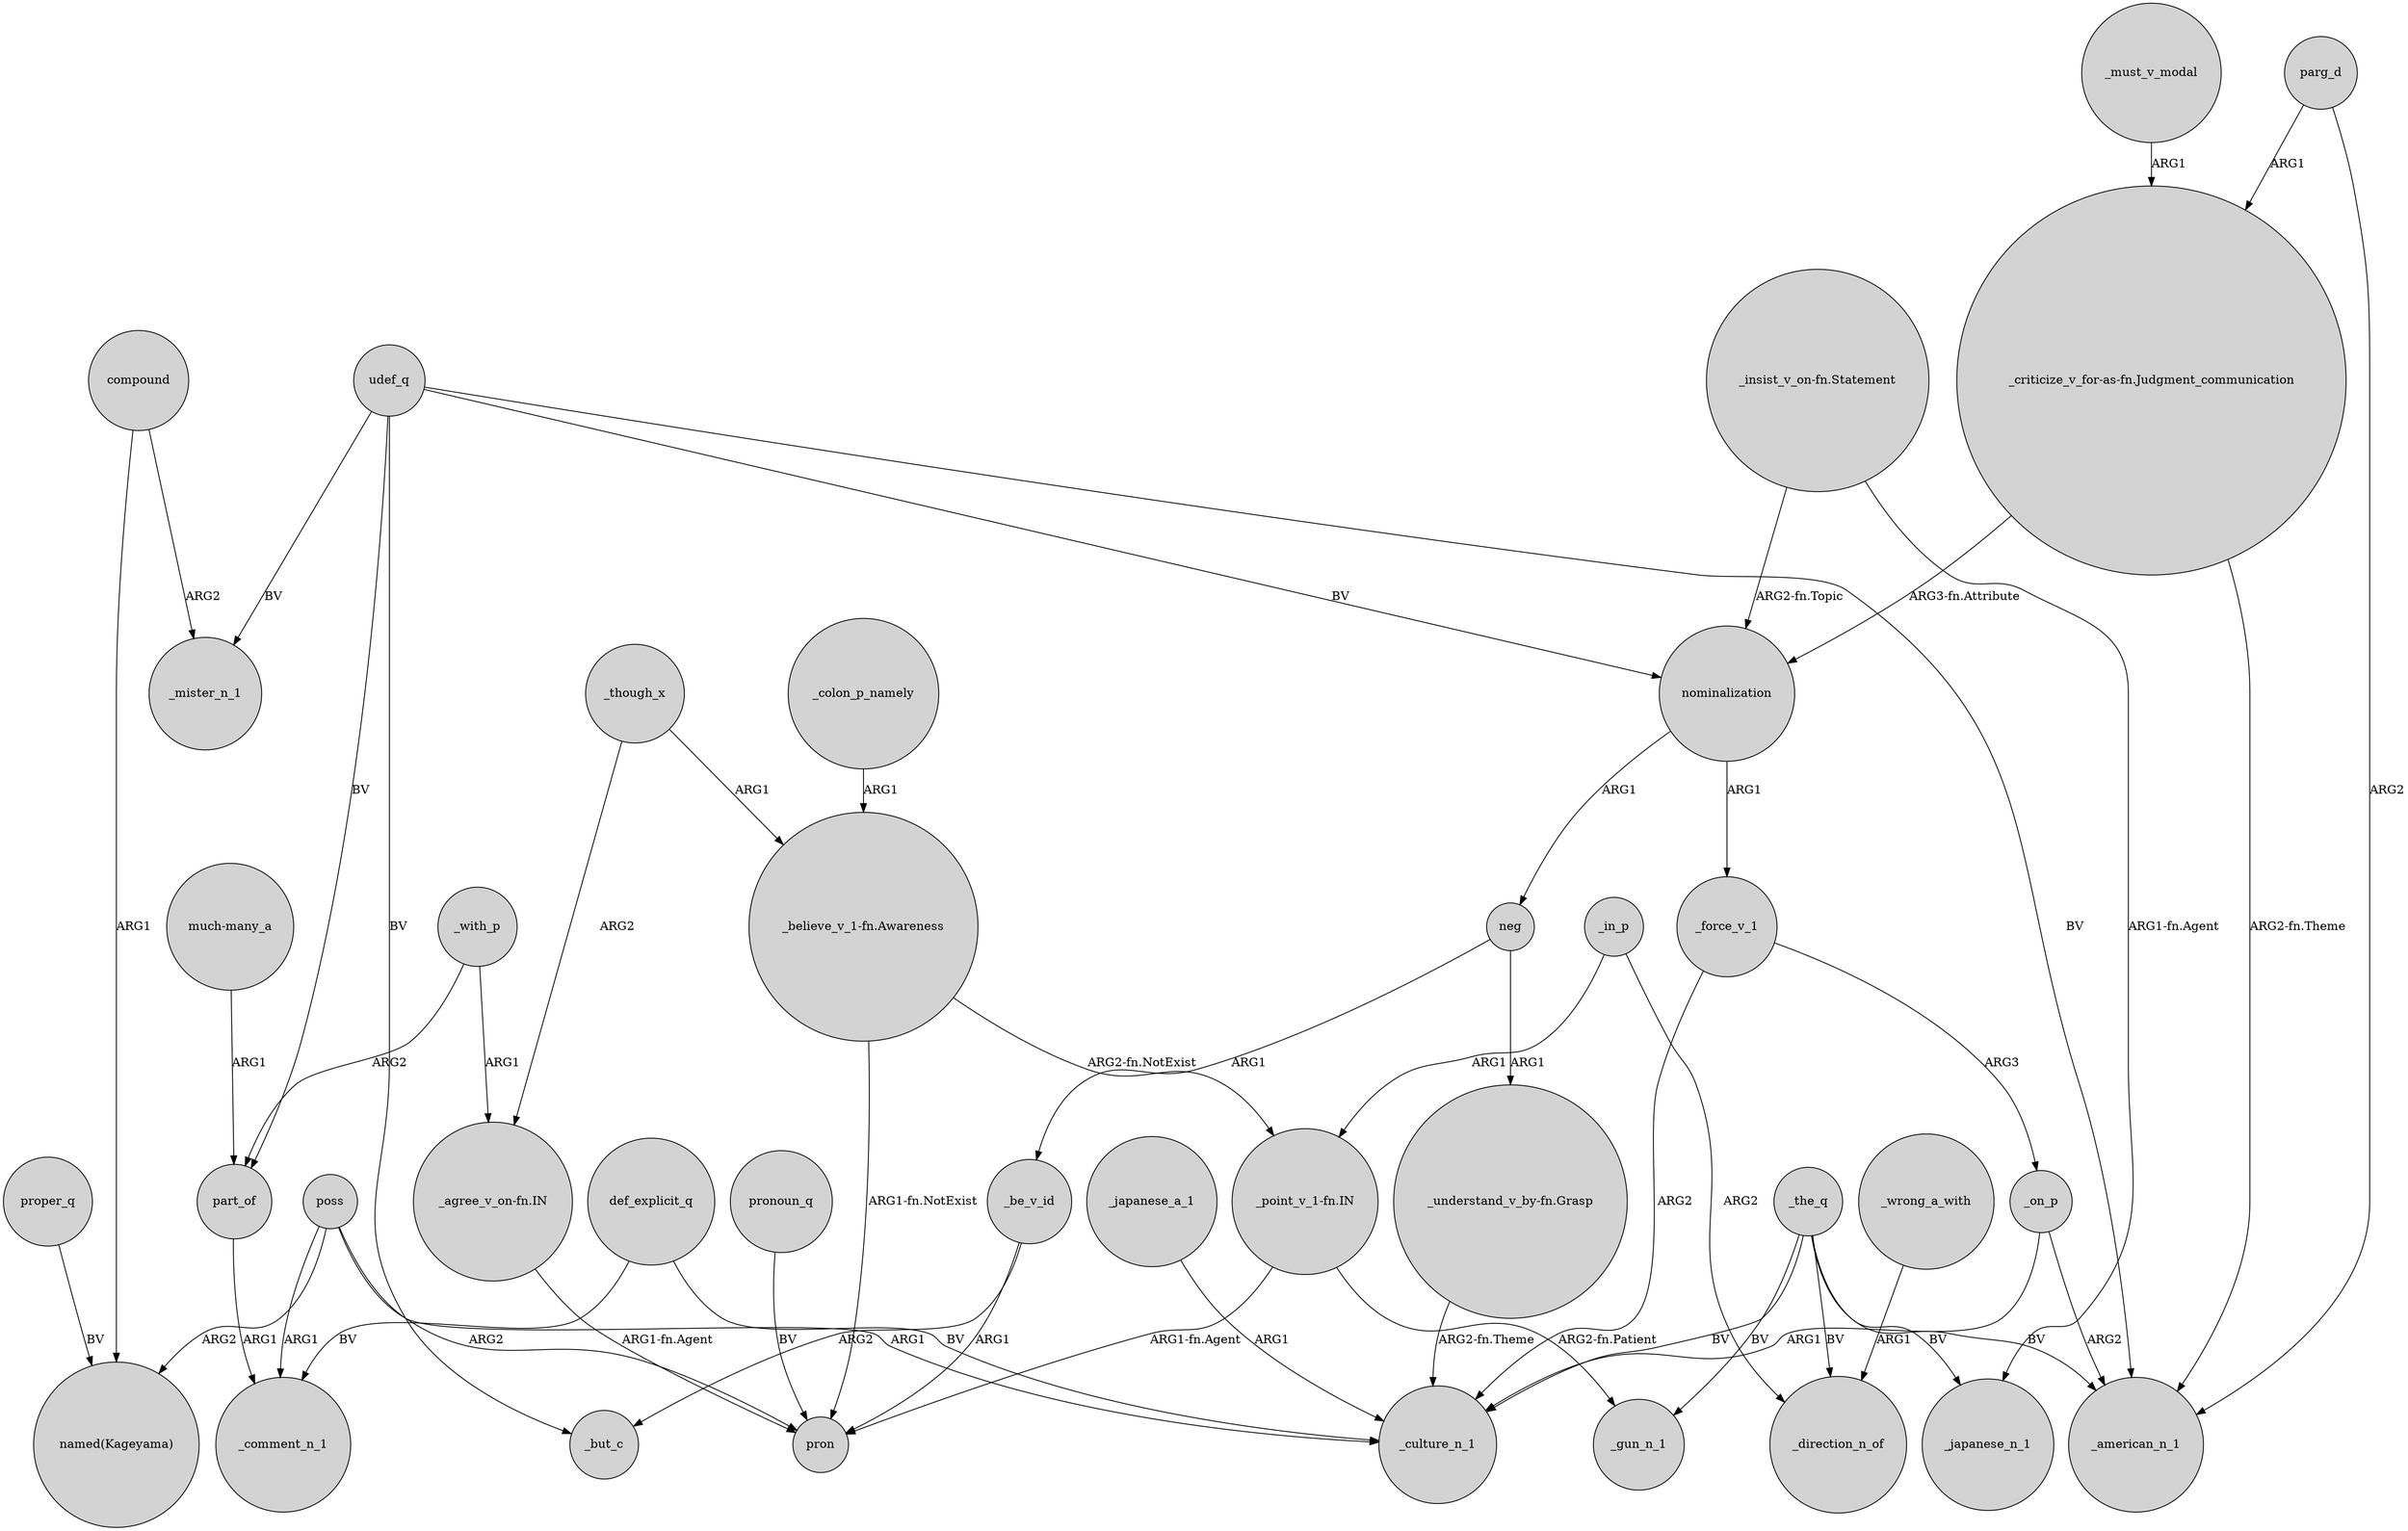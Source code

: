 digraph {
	node [shape=circle style=filled]
	poss -> _comment_n_1 [label=ARG1]
	udef_q -> part_of [label=BV]
	_force_v_1 -> _on_p [label=ARG3]
	compound -> "named(Kageyama)" [label=ARG1]
	poss -> pron [label=ARG2]
	"_believe_v_1-fn.Awareness" -> "_point_v_1-fn.IN" [label="ARG2-fn.NotExist"]
	_in_p -> _direction_n_of [label=ARG2]
	"much-many_a" -> part_of [label=ARG1]
	compound -> _mister_n_1 [label=ARG2]
	"_point_v_1-fn.IN" -> pron [label="ARG1-fn.Agent"]
	part_of -> _comment_n_1 [label=ARG1]
	udef_q -> _mister_n_1 [label=BV]
	_the_q -> _american_n_1 [label=BV]
	_the_q -> _gun_n_1 [label=BV]
	_wrong_a_with -> _direction_n_of [label=ARG1]
	_colon_p_namely -> "_believe_v_1-fn.Awareness" [label=ARG1]
	_though_x -> "_believe_v_1-fn.Awareness" [label=ARG1]
	_japanese_a_1 -> _culture_n_1 [label=ARG1]
	"_insist_v_on-fn.Statement" -> _japanese_n_1 [label="ARG1-fn.Agent"]
	_in_p -> "_point_v_1-fn.IN" [label=ARG1]
	"_point_v_1-fn.IN" -> _gun_n_1 [label="ARG2-fn.Patient"]
	_be_v_id -> pron [label=ARG1]
	"_insist_v_on-fn.Statement" -> nominalization [label="ARG2-fn.Topic"]
	_on_p -> _american_n_1 [label=ARG2]
	_with_p -> part_of [label=ARG2]
	"_criticize_v_for-as-fn.Judgment_communication" -> _american_n_1 [label="ARG2-fn.Theme"]
	_the_q -> _culture_n_1 [label=BV]
	"_criticize_v_for-as-fn.Judgment_communication" -> nominalization [label="ARG3-fn.Attribute"]
	def_explicit_q -> _culture_n_1 [label=BV]
	pronoun_q -> pron [label=BV]
	"_understand_v_by-fn.Grasp" -> _culture_n_1 [label="ARG2-fn.Theme"]
	_must_v_modal -> "_criticize_v_for-as-fn.Judgment_communication" [label=ARG1]
	_the_q -> _japanese_n_1 [label=BV]
	_on_p -> _culture_n_1 [label=ARG1]
	_with_p -> "_agree_v_on-fn.IN" [label=ARG1]
	neg -> "_understand_v_by-fn.Grasp" [label=ARG1]
	_the_q -> _direction_n_of [label=BV]
	proper_q -> "named(Kageyama)" [label=BV]
	udef_q -> nominalization [label=BV]
	nominalization -> neg [label=ARG1]
	def_explicit_q -> _comment_n_1 [label=BV]
	udef_q -> _american_n_1 [label=BV]
	parg_d -> _american_n_1 [label=ARG2]
	_force_v_1 -> _culture_n_1 [label=ARG2]
	neg -> _be_v_id [label=ARG1]
	_though_x -> "_agree_v_on-fn.IN" [label=ARG2]
	poss -> "named(Kageyama)" [label=ARG2]
	"_agree_v_on-fn.IN" -> pron [label="ARG1-fn.Agent"]
	nominalization -> _force_v_1 [label=ARG1]
	poss -> _culture_n_1 [label=ARG1]
	"_believe_v_1-fn.Awareness" -> pron [label="ARG1-fn.NotExist"]
	parg_d -> "_criticize_v_for-as-fn.Judgment_communication" [label=ARG1]
	udef_q -> _but_c [label=BV]
	_be_v_id -> _but_c [label=ARG2]
}
